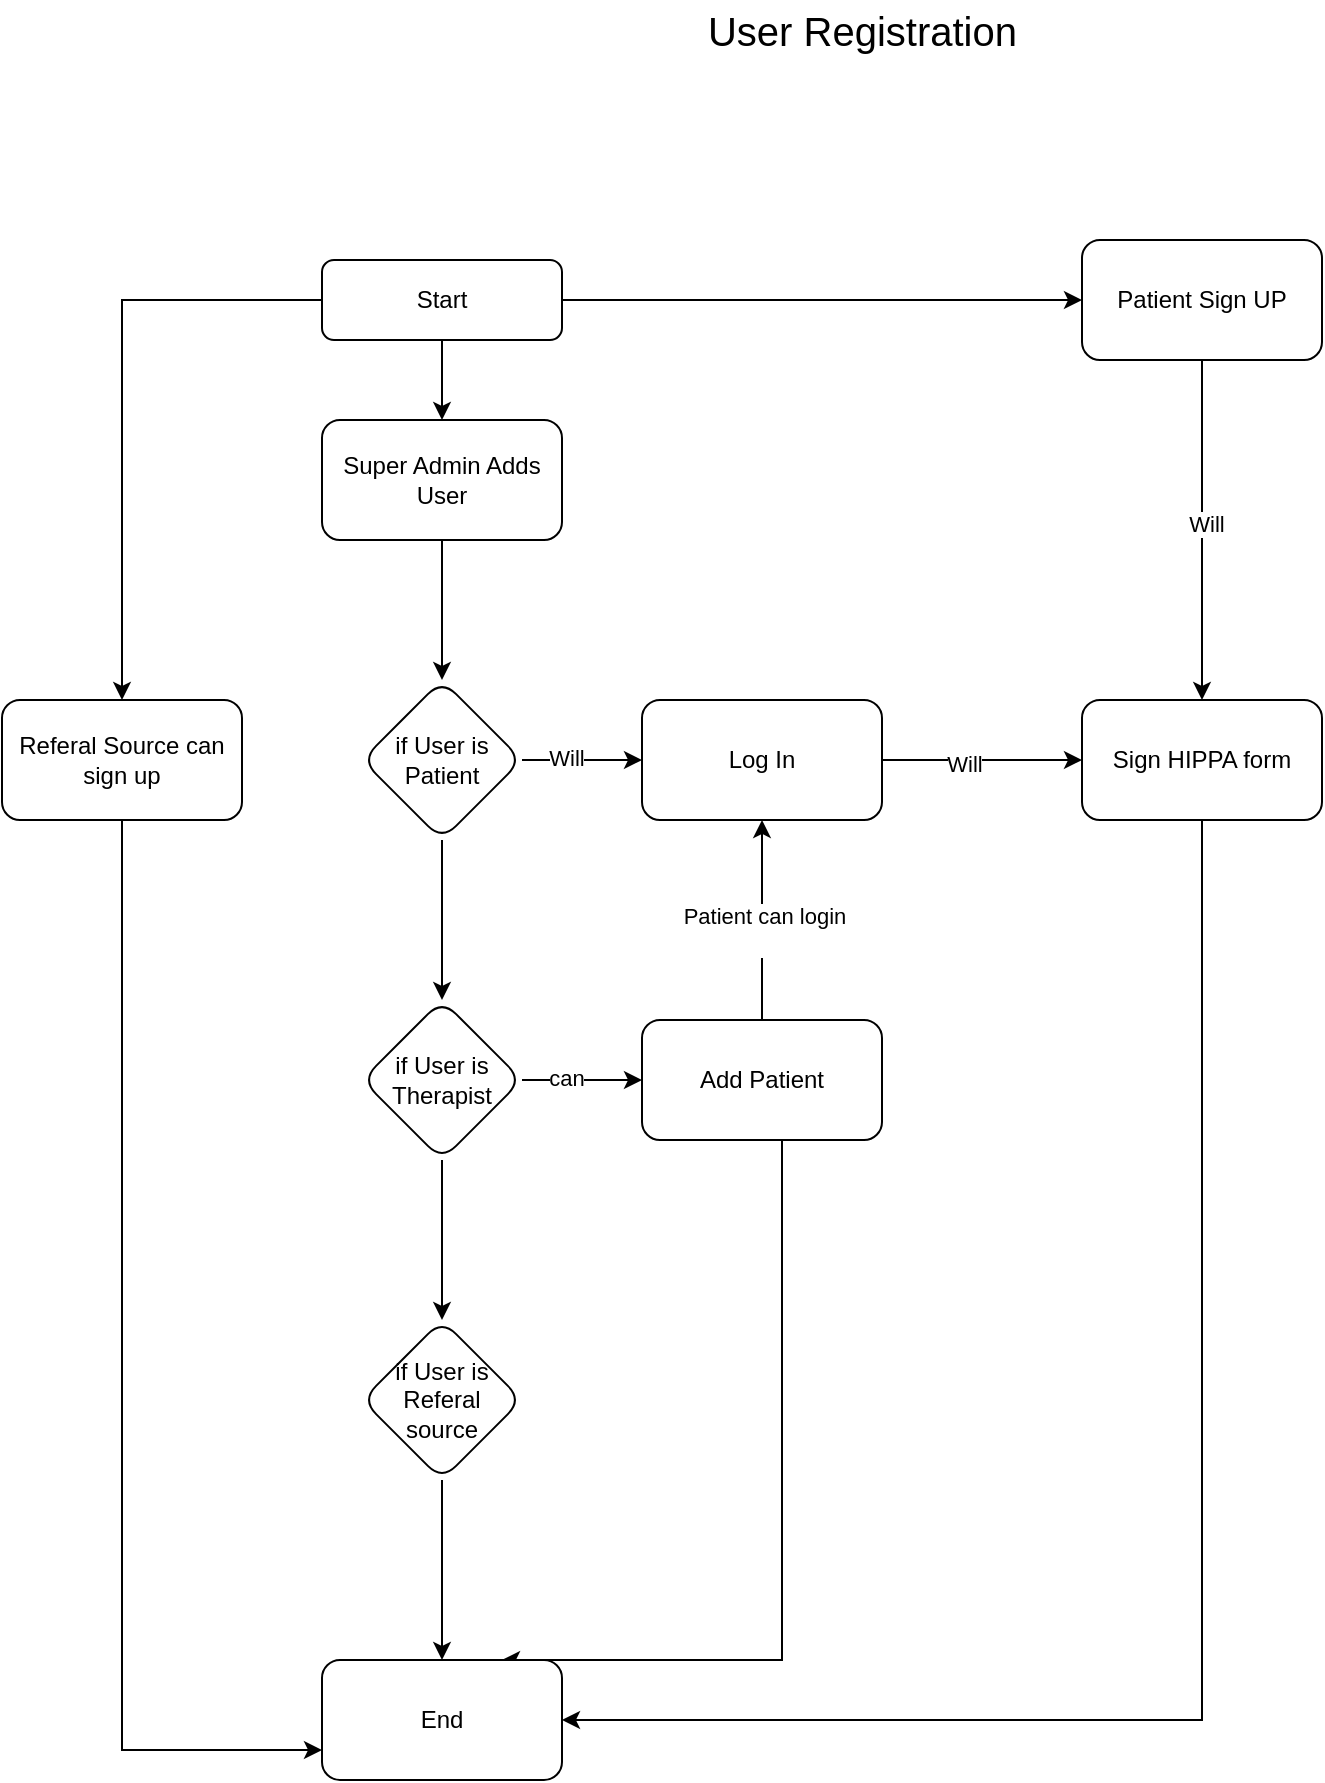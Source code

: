 <mxfile version="26.0.11" pages="2">
  <diagram id="C5RBs43oDa-KdzZeNtuy" name="Page-1">
    <mxGraphModel dx="1400" dy="1912" grid="1" gridSize="10" guides="1" tooltips="1" connect="1" arrows="1" fold="1" page="1" pageScale="1" pageWidth="827" pageHeight="1169" math="0" shadow="0">
      <root>
        <mxCell id="WIyWlLk6GJQsqaUBKTNV-0" />
        <mxCell id="WIyWlLk6GJQsqaUBKTNV-1" parent="WIyWlLk6GJQsqaUBKTNV-0" />
        <mxCell id="ul8okqYHGYk_Z83Lf46O-1" value="" style="edgeStyle=orthogonalEdgeStyle;rounded=0;orthogonalLoop=1;jettySize=auto;html=1;" edge="1" parent="WIyWlLk6GJQsqaUBKTNV-1" source="WIyWlLk6GJQsqaUBKTNV-3" target="ul8okqYHGYk_Z83Lf46O-0">
          <mxGeometry relative="1" as="geometry" />
        </mxCell>
        <mxCell id="ul8okqYHGYk_Z83Lf46O-9" value="" style="edgeStyle=orthogonalEdgeStyle;rounded=0;orthogonalLoop=1;jettySize=auto;html=1;" edge="1" parent="WIyWlLk6GJQsqaUBKTNV-1" source="WIyWlLk6GJQsqaUBKTNV-3" target="ul8okqYHGYk_Z83Lf46O-8">
          <mxGeometry relative="1" as="geometry" />
        </mxCell>
        <mxCell id="ul8okqYHGYk_Z83Lf46O-38" value="" style="edgeStyle=orthogonalEdgeStyle;rounded=0;orthogonalLoop=1;jettySize=auto;html=1;" edge="1" parent="WIyWlLk6GJQsqaUBKTNV-1" source="WIyWlLk6GJQsqaUBKTNV-3" target="ul8okqYHGYk_Z83Lf46O-37">
          <mxGeometry relative="1" as="geometry" />
        </mxCell>
        <mxCell id="WIyWlLk6GJQsqaUBKTNV-3" value="Start" style="rounded=1;whiteSpace=wrap;html=1;fontSize=12;glass=0;strokeWidth=1;shadow=0;" parent="WIyWlLk6GJQsqaUBKTNV-1" vertex="1">
          <mxGeometry x="160" width="120" height="40" as="geometry" />
        </mxCell>
        <mxCell id="ul8okqYHGYk_Z83Lf46O-3" value="" style="edgeStyle=orthogonalEdgeStyle;rounded=0;orthogonalLoop=1;jettySize=auto;html=1;" edge="1" parent="WIyWlLk6GJQsqaUBKTNV-1" source="ul8okqYHGYk_Z83Lf46O-0" target="ul8okqYHGYk_Z83Lf46O-2">
          <mxGeometry relative="1" as="geometry" />
        </mxCell>
        <mxCell id="ul8okqYHGYk_Z83Lf46O-0" value="Super Admin Adds User" style="whiteSpace=wrap;html=1;rounded=1;glass=0;strokeWidth=1;shadow=0;" vertex="1" parent="WIyWlLk6GJQsqaUBKTNV-1">
          <mxGeometry x="160" y="80" width="120" height="60" as="geometry" />
        </mxCell>
        <mxCell id="ul8okqYHGYk_Z83Lf46O-5" value="" style="edgeStyle=orthogonalEdgeStyle;rounded=0;orthogonalLoop=1;jettySize=auto;html=1;" edge="1" parent="WIyWlLk6GJQsqaUBKTNV-1" source="ul8okqYHGYk_Z83Lf46O-2" target="ul8okqYHGYk_Z83Lf46O-4">
          <mxGeometry relative="1" as="geometry" />
        </mxCell>
        <mxCell id="ul8okqYHGYk_Z83Lf46O-16" value="Will" style="edgeLabel;html=1;align=center;verticalAlign=middle;resizable=0;points=[];" vertex="1" connectable="0" parent="ul8okqYHGYk_Z83Lf46O-5">
          <mxGeometry x="-0.282" y="1" relative="1" as="geometry">
            <mxPoint as="offset" />
          </mxGeometry>
        </mxCell>
        <mxCell id="ul8okqYHGYk_Z83Lf46O-12" value="" style="edgeStyle=orthogonalEdgeStyle;rounded=0;orthogonalLoop=1;jettySize=auto;html=1;" edge="1" parent="WIyWlLk6GJQsqaUBKTNV-1" source="ul8okqYHGYk_Z83Lf46O-2" target="ul8okqYHGYk_Z83Lf46O-11">
          <mxGeometry relative="1" as="geometry" />
        </mxCell>
        <mxCell id="ul8okqYHGYk_Z83Lf46O-2" value="if User is Patient" style="rhombus;whiteSpace=wrap;html=1;rounded=1;glass=0;strokeWidth=1;shadow=0;" vertex="1" parent="WIyWlLk6GJQsqaUBKTNV-1">
          <mxGeometry x="180" y="210" width="80" height="80" as="geometry" />
        </mxCell>
        <mxCell id="ul8okqYHGYk_Z83Lf46O-7" value="" style="edgeStyle=orthogonalEdgeStyle;rounded=0;orthogonalLoop=1;jettySize=auto;html=1;" edge="1" parent="WIyWlLk6GJQsqaUBKTNV-1" source="ul8okqYHGYk_Z83Lf46O-4" target="ul8okqYHGYk_Z83Lf46O-6">
          <mxGeometry relative="1" as="geometry" />
        </mxCell>
        <mxCell id="ul8okqYHGYk_Z83Lf46O-18" value="Will" style="edgeLabel;html=1;align=center;verticalAlign=middle;resizable=0;points=[];" vertex="1" connectable="0" parent="ul8okqYHGYk_Z83Lf46O-7">
          <mxGeometry x="-0.176" y="-2" relative="1" as="geometry">
            <mxPoint as="offset" />
          </mxGeometry>
        </mxCell>
        <mxCell id="ul8okqYHGYk_Z83Lf46O-4" value="&lt;div&gt;&lt;span style=&quot;background-color: transparent; color: light-dark(rgb(0, 0, 0), rgb(255, 255, 255));&quot;&gt;Log In&lt;/span&gt;&lt;/div&gt;" style="whiteSpace=wrap;html=1;rounded=1;glass=0;strokeWidth=1;shadow=0;" vertex="1" parent="WIyWlLk6GJQsqaUBKTNV-1">
          <mxGeometry x="320" y="220" width="120" height="60" as="geometry" />
        </mxCell>
        <mxCell id="ul8okqYHGYk_Z83Lf46O-42" style="edgeStyle=orthogonalEdgeStyle;rounded=0;orthogonalLoop=1;jettySize=auto;html=1;entryX=1;entryY=0.5;entryDx=0;entryDy=0;" edge="1" parent="WIyWlLk6GJQsqaUBKTNV-1" source="ul8okqYHGYk_Z83Lf46O-6" target="ul8okqYHGYk_Z83Lf46O-35">
          <mxGeometry relative="1" as="geometry">
            <Array as="points">
              <mxPoint x="600" y="730" />
            </Array>
          </mxGeometry>
        </mxCell>
        <mxCell id="ul8okqYHGYk_Z83Lf46O-6" value="Sign HIPPA form" style="whiteSpace=wrap;html=1;rounded=1;glass=0;strokeWidth=1;shadow=0;" vertex="1" parent="WIyWlLk6GJQsqaUBKTNV-1">
          <mxGeometry x="540" y="220" width="120" height="60" as="geometry" />
        </mxCell>
        <mxCell id="ul8okqYHGYk_Z83Lf46O-10" style="edgeStyle=orthogonalEdgeStyle;rounded=0;orthogonalLoop=1;jettySize=auto;html=1;entryX=0.5;entryY=0;entryDx=0;entryDy=0;" edge="1" parent="WIyWlLk6GJQsqaUBKTNV-1" source="ul8okqYHGYk_Z83Lf46O-8" target="ul8okqYHGYk_Z83Lf46O-6">
          <mxGeometry relative="1" as="geometry" />
        </mxCell>
        <mxCell id="ul8okqYHGYk_Z83Lf46O-17" value="Will" style="edgeLabel;html=1;align=center;verticalAlign=middle;resizable=0;points=[];" vertex="1" connectable="0" parent="ul8okqYHGYk_Z83Lf46O-10">
          <mxGeometry x="-0.034" y="2" relative="1" as="geometry">
            <mxPoint as="offset" />
          </mxGeometry>
        </mxCell>
        <mxCell id="ul8okqYHGYk_Z83Lf46O-8" value="Patient Sign UP" style="whiteSpace=wrap;html=1;rounded=1;glass=0;strokeWidth=1;shadow=0;" vertex="1" parent="WIyWlLk6GJQsqaUBKTNV-1">
          <mxGeometry x="540" y="-10" width="120" height="60" as="geometry" />
        </mxCell>
        <mxCell id="ul8okqYHGYk_Z83Lf46O-20" value="" style="edgeStyle=orthogonalEdgeStyle;rounded=0;orthogonalLoop=1;jettySize=auto;html=1;" edge="1" parent="WIyWlLk6GJQsqaUBKTNV-1" source="ul8okqYHGYk_Z83Lf46O-11" target="ul8okqYHGYk_Z83Lf46O-19">
          <mxGeometry relative="1" as="geometry" />
        </mxCell>
        <mxCell id="ul8okqYHGYk_Z83Lf46O-30" value="can" style="edgeLabel;html=1;align=center;verticalAlign=middle;resizable=0;points=[];" vertex="1" connectable="0" parent="ul8okqYHGYk_Z83Lf46O-20">
          <mxGeometry x="-0.26" y="1" relative="1" as="geometry">
            <mxPoint as="offset" />
          </mxGeometry>
        </mxCell>
        <mxCell id="ul8okqYHGYk_Z83Lf46O-34" value="" style="edgeStyle=orthogonalEdgeStyle;rounded=0;orthogonalLoop=1;jettySize=auto;html=1;" edge="1" parent="WIyWlLk6GJQsqaUBKTNV-1" source="ul8okqYHGYk_Z83Lf46O-11" target="ul8okqYHGYk_Z83Lf46O-33">
          <mxGeometry relative="1" as="geometry" />
        </mxCell>
        <mxCell id="ul8okqYHGYk_Z83Lf46O-11" value="if User is Therapist" style="rhombus;whiteSpace=wrap;html=1;rounded=1;glass=0;strokeWidth=1;shadow=0;" vertex="1" parent="WIyWlLk6GJQsqaUBKTNV-1">
          <mxGeometry x="180" y="370" width="80" height="80" as="geometry" />
        </mxCell>
        <mxCell id="ul8okqYHGYk_Z83Lf46O-21" style="edgeStyle=orthogonalEdgeStyle;rounded=0;orthogonalLoop=1;jettySize=auto;html=1;entryX=0.5;entryY=1;entryDx=0;entryDy=0;" edge="1" parent="WIyWlLk6GJQsqaUBKTNV-1" source="ul8okqYHGYk_Z83Lf46O-19" target="ul8okqYHGYk_Z83Lf46O-4">
          <mxGeometry relative="1" as="geometry" />
        </mxCell>
        <mxCell id="ZEo_dscsPK8qLzX8WY_3-0" value="Patient can login&lt;div&gt;&lt;br&gt;&lt;/div&gt;" style="edgeLabel;html=1;align=center;verticalAlign=middle;resizable=0;points=[];" vertex="1" connectable="0" parent="ul8okqYHGYk_Z83Lf46O-21">
          <mxGeometry x="-0.088" y="-1" relative="1" as="geometry">
            <mxPoint as="offset" />
          </mxGeometry>
        </mxCell>
        <mxCell id="ul8okqYHGYk_Z83Lf46O-43" style="edgeStyle=orthogonalEdgeStyle;rounded=0;orthogonalLoop=1;jettySize=auto;html=1;entryX=0.75;entryY=0;entryDx=0;entryDy=0;" edge="1" parent="WIyWlLk6GJQsqaUBKTNV-1" source="ul8okqYHGYk_Z83Lf46O-19" target="ul8okqYHGYk_Z83Lf46O-35">
          <mxGeometry relative="1" as="geometry">
            <Array as="points">
              <mxPoint x="390" y="700" />
            </Array>
          </mxGeometry>
        </mxCell>
        <mxCell id="ul8okqYHGYk_Z83Lf46O-19" value="Add Patient" style="whiteSpace=wrap;html=1;rounded=1;glass=0;strokeWidth=1;shadow=0;" vertex="1" parent="WIyWlLk6GJQsqaUBKTNV-1">
          <mxGeometry x="320" y="380" width="120" height="60" as="geometry" />
        </mxCell>
        <mxCell id="ul8okqYHGYk_Z83Lf46O-36" value="" style="edgeStyle=orthogonalEdgeStyle;rounded=0;orthogonalLoop=1;jettySize=auto;html=1;" edge="1" parent="WIyWlLk6GJQsqaUBKTNV-1" source="ul8okqYHGYk_Z83Lf46O-33" target="ul8okqYHGYk_Z83Lf46O-35">
          <mxGeometry relative="1" as="geometry" />
        </mxCell>
        <mxCell id="ul8okqYHGYk_Z83Lf46O-33" value="if User is Referal source" style="rhombus;whiteSpace=wrap;html=1;rounded=1;glass=0;strokeWidth=1;shadow=0;" vertex="1" parent="WIyWlLk6GJQsqaUBKTNV-1">
          <mxGeometry x="180" y="530" width="80" height="80" as="geometry" />
        </mxCell>
        <mxCell id="ul8okqYHGYk_Z83Lf46O-35" value="End" style="whiteSpace=wrap;html=1;rounded=1;glass=0;strokeWidth=1;shadow=0;" vertex="1" parent="WIyWlLk6GJQsqaUBKTNV-1">
          <mxGeometry x="160" y="700" width="120" height="60" as="geometry" />
        </mxCell>
        <mxCell id="ul8okqYHGYk_Z83Lf46O-39" style="edgeStyle=orthogonalEdgeStyle;rounded=0;orthogonalLoop=1;jettySize=auto;html=1;entryX=0;entryY=0.75;entryDx=0;entryDy=0;exitX=0.5;exitY=1;exitDx=0;exitDy=0;" edge="1" parent="WIyWlLk6GJQsqaUBKTNV-1" source="ul8okqYHGYk_Z83Lf46O-37" target="ul8okqYHGYk_Z83Lf46O-35">
          <mxGeometry relative="1" as="geometry">
            <mxPoint x="10" y="280" as="sourcePoint" />
            <mxPoint x="50" y="775" as="targetPoint" />
          </mxGeometry>
        </mxCell>
        <mxCell id="ul8okqYHGYk_Z83Lf46O-37" value="Referal Source can sign up" style="whiteSpace=wrap;html=1;rounded=1;glass=0;strokeWidth=1;shadow=0;" vertex="1" parent="WIyWlLk6GJQsqaUBKTNV-1">
          <mxGeometry y="220" width="120" height="60" as="geometry" />
        </mxCell>
        <mxCell id="ktO3Gpyb28U7ObZZmfd9-0" value="&lt;font style=&quot;font-size: 20px;&quot;&gt;User Registration&amp;nbsp;&lt;/font&gt;" style="text;html=1;align=center;verticalAlign=middle;whiteSpace=wrap;rounded=0;" vertex="1" parent="WIyWlLk6GJQsqaUBKTNV-1">
          <mxGeometry x="336" y="-130" width="194" height="30" as="geometry" />
        </mxCell>
      </root>
    </mxGraphModel>
  </diagram>
  <diagram id="S7SecFvWHEZc4ES23xaO" name="Page-2">
    <mxGraphModel dx="1500" dy="796" grid="1" gridSize="10" guides="1" tooltips="1" connect="1" arrows="1" fold="1" page="1" pageScale="1" pageWidth="850" pageHeight="1100" math="0" shadow="0">
      <root>
        <mxCell id="0" />
        <mxCell id="1" parent="0" />
        <mxCell id="2ETW4utR8j8SnzAnE3uo-1" value="Start" style="rounded=1;whiteSpace=wrap;html=1;" vertex="1" parent="1">
          <mxGeometry x="355" y="90" width="120" height="60" as="geometry" />
        </mxCell>
        <mxCell id="2ETW4utR8j8SnzAnE3uo-2" value="&lt;font style=&quot;font-size: 28px;&quot;&gt;Appointment Booking&lt;/font&gt;" style="text;html=1;align=center;verticalAlign=middle;whiteSpace=wrap;rounded=0;" vertex="1" parent="1">
          <mxGeometry x="270" width="290" height="60" as="geometry" />
        </mxCell>
      </root>
    </mxGraphModel>
  </diagram>
</mxfile>
